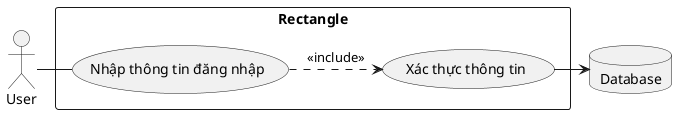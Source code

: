 @startuml


actor "User" as User
database "Database" as Database
rectangle "Rectangle" as Rectangle {
  usecase "Nhập thông tin đăng nhập" as U1
  usecase "Xác thực thông tin" as U2
  User -r- U1
  U1 .r.> U2: <<include>>
  U2 -r-> Database
}

@enduml
